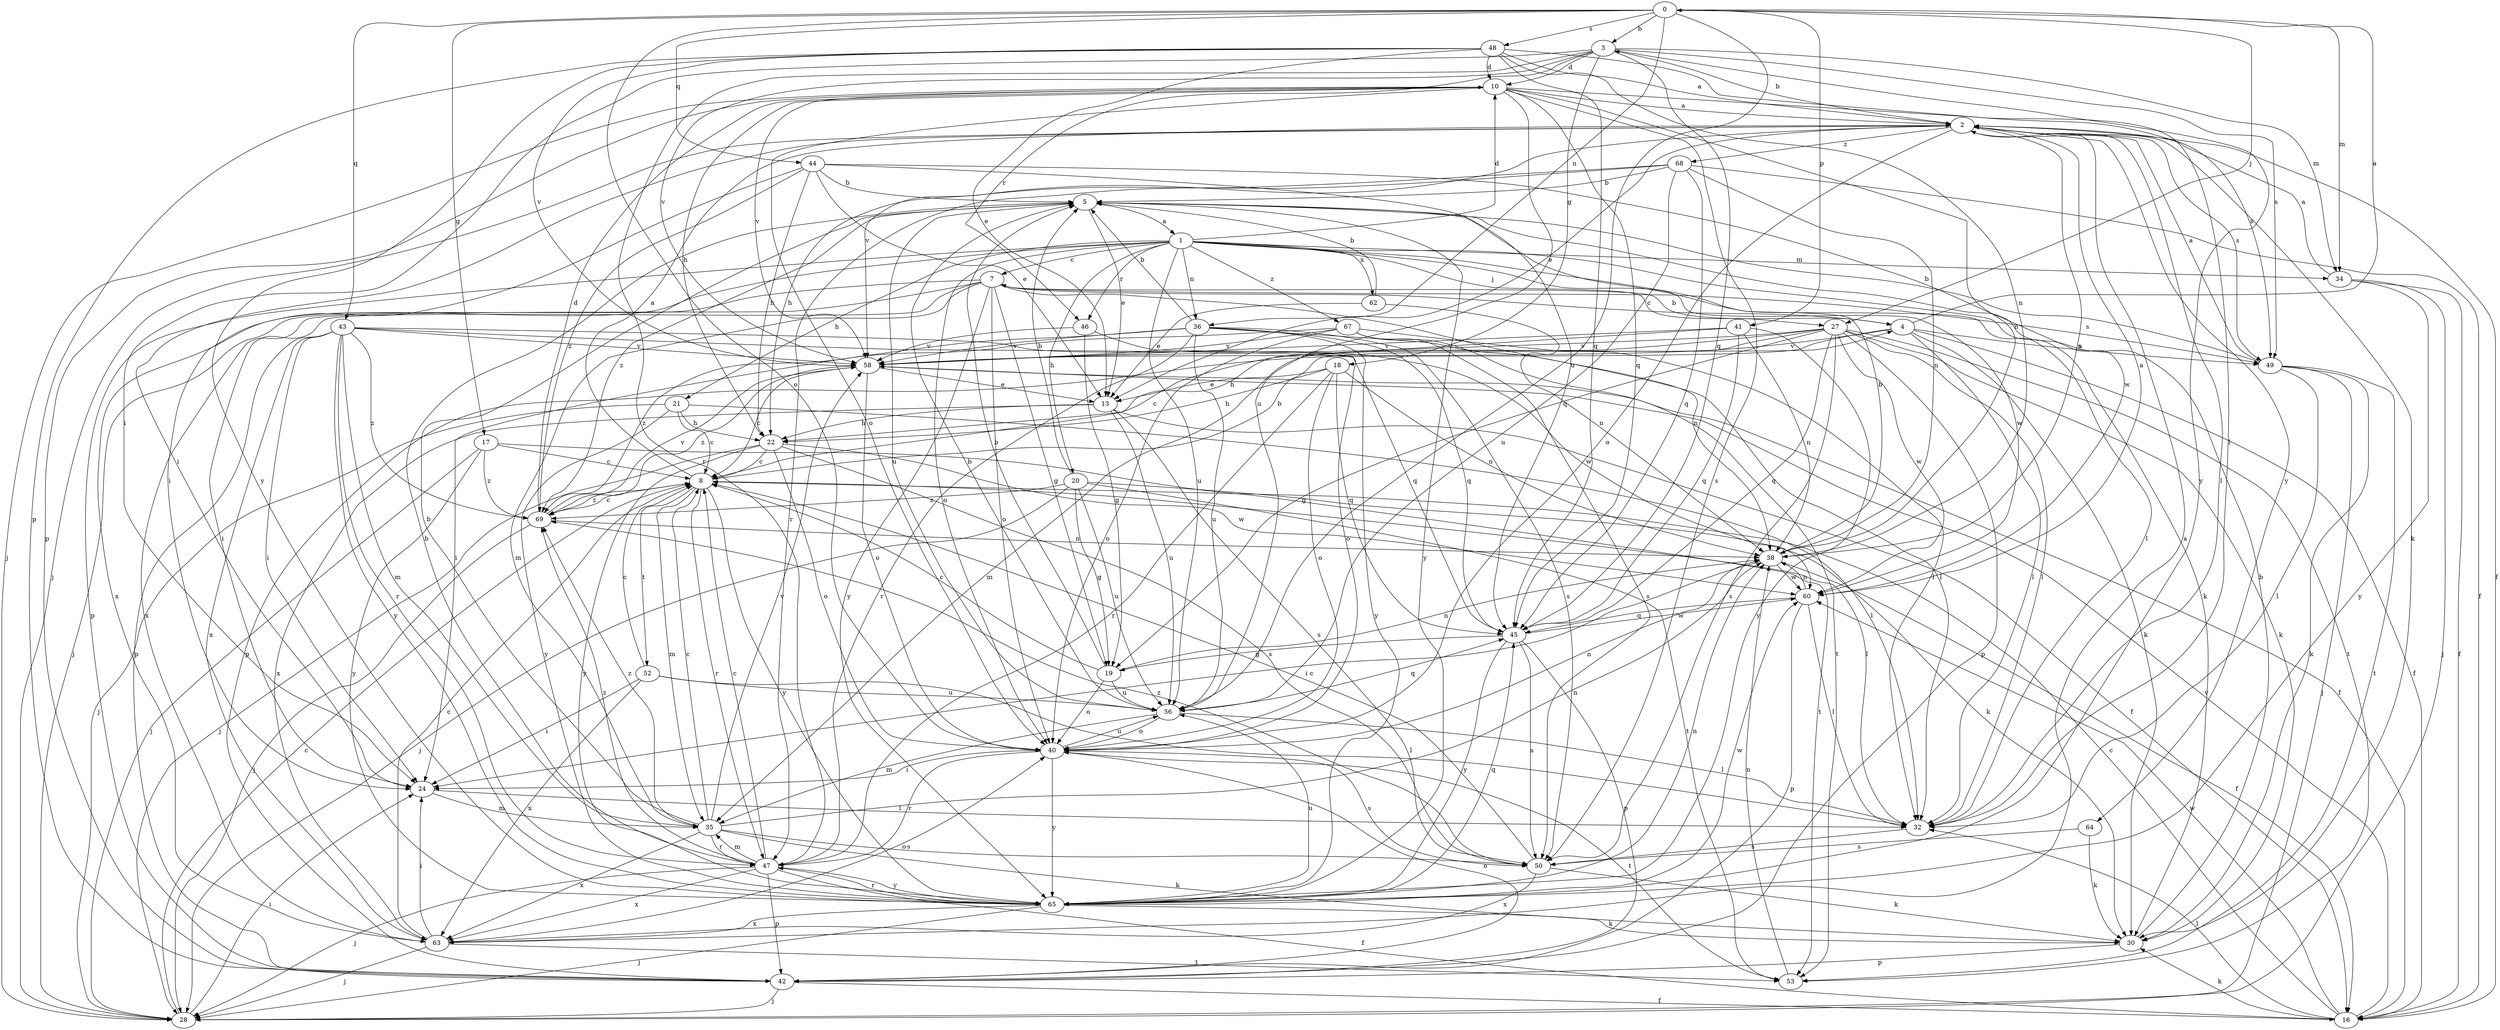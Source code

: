 strict digraph  {
0;
1;
2;
3;
4;
5;
7;
8;
10;
13;
16;
17;
18;
19;
20;
21;
22;
24;
27;
28;
30;
32;
34;
35;
36;
38;
40;
41;
42;
43;
44;
45;
46;
47;
48;
49;
50;
52;
53;
56;
58;
60;
62;
63;
64;
65;
67;
68;
69;
0 -> 3  [label=b];
0 -> 17  [label=g];
0 -> 27  [label=j];
0 -> 34  [label=m];
0 -> 36  [label=n];
0 -> 40  [label=o];
0 -> 41  [label=p];
0 -> 43  [label=q];
0 -> 44  [label=q];
0 -> 48  [label=s];
0 -> 56  [label=u];
1 -> 7  [label=c];
1 -> 10  [label=d];
1 -> 20  [label=h];
1 -> 21  [label=h];
1 -> 27  [label=j];
1 -> 30  [label=k];
1 -> 32  [label=l];
1 -> 34  [label=m];
1 -> 36  [label=n];
1 -> 40  [label=o];
1 -> 42  [label=p];
1 -> 46  [label=r];
1 -> 56  [label=u];
1 -> 60  [label=w];
1 -> 62  [label=x];
1 -> 63  [label=x];
1 -> 67  [label=z];
2 -> 3  [label=b];
2 -> 13  [label=e];
2 -> 16  [label=f];
2 -> 24  [label=i];
2 -> 28  [label=j];
2 -> 30  [label=k];
2 -> 32  [label=l];
2 -> 38  [label=n];
2 -> 40  [label=o];
2 -> 49  [label=s];
2 -> 58  [label=v];
2 -> 64  [label=y];
2 -> 68  [label=z];
3 -> 10  [label=d];
3 -> 18  [label=g];
3 -> 24  [label=i];
3 -> 34  [label=m];
3 -> 45  [label=q];
3 -> 46  [label=r];
3 -> 47  [label=r];
3 -> 49  [label=s];
3 -> 58  [label=v];
3 -> 65  [label=y];
4 -> 0  [label=a];
4 -> 7  [label=c];
4 -> 16  [label=f];
4 -> 30  [label=k];
4 -> 32  [label=l];
4 -> 42  [label=p];
4 -> 49  [label=s];
4 -> 58  [label=v];
5 -> 1  [label=a];
5 -> 13  [label=e];
5 -> 56  [label=u];
5 -> 65  [label=y];
5 -> 69  [label=z];
7 -> 4  [label=b];
7 -> 19  [label=g];
7 -> 24  [label=i];
7 -> 28  [label=j];
7 -> 35  [label=m];
7 -> 38  [label=n];
7 -> 40  [label=o];
7 -> 49  [label=s];
7 -> 63  [label=x];
7 -> 65  [label=y];
8 -> 2  [label=a];
8 -> 4  [label=b];
8 -> 32  [label=l];
8 -> 35  [label=m];
8 -> 47  [label=r];
8 -> 52  [label=t];
8 -> 65  [label=y];
8 -> 69  [label=z];
10 -> 2  [label=a];
10 -> 22  [label=h];
10 -> 28  [label=j];
10 -> 38  [label=n];
10 -> 40  [label=o];
10 -> 42  [label=p];
10 -> 45  [label=q];
10 -> 49  [label=s];
10 -> 50  [label=s];
10 -> 56  [label=u];
10 -> 58  [label=v];
13 -> 16  [label=f];
13 -> 22  [label=h];
13 -> 50  [label=s];
13 -> 56  [label=u];
13 -> 63  [label=x];
16 -> 8  [label=c];
16 -> 30  [label=k];
16 -> 32  [label=l];
16 -> 58  [label=v];
16 -> 60  [label=w];
17 -> 8  [label=c];
17 -> 28  [label=j];
17 -> 53  [label=t];
17 -> 65  [label=y];
17 -> 69  [label=z];
18 -> 13  [label=e];
18 -> 22  [label=h];
18 -> 38  [label=n];
18 -> 40  [label=o];
18 -> 45  [label=q];
18 -> 47  [label=r];
19 -> 5  [label=b];
19 -> 8  [label=c];
19 -> 38  [label=n];
19 -> 40  [label=o];
19 -> 56  [label=u];
20 -> 5  [label=b];
20 -> 19  [label=g];
20 -> 28  [label=j];
20 -> 30  [label=k];
20 -> 53  [label=t];
20 -> 56  [label=u];
20 -> 69  [label=z];
21 -> 8  [label=c];
21 -> 22  [label=h];
21 -> 28  [label=j];
21 -> 32  [label=l];
21 -> 65  [label=y];
22 -> 8  [label=c];
22 -> 28  [label=j];
22 -> 40  [label=o];
22 -> 50  [label=s];
22 -> 60  [label=w];
22 -> 65  [label=y];
24 -> 32  [label=l];
24 -> 35  [label=m];
27 -> 19  [label=g];
27 -> 22  [label=h];
27 -> 30  [label=k];
27 -> 32  [label=l];
27 -> 35  [label=m];
27 -> 42  [label=p];
27 -> 45  [label=q];
27 -> 50  [label=s];
27 -> 53  [label=t];
27 -> 58  [label=v];
27 -> 60  [label=w];
28 -> 8  [label=c];
28 -> 24  [label=i];
30 -> 5  [label=b];
30 -> 42  [label=p];
32 -> 50  [label=s];
34 -> 2  [label=a];
34 -> 16  [label=f];
34 -> 28  [label=j];
34 -> 65  [label=y];
35 -> 5  [label=b];
35 -> 8  [label=c];
35 -> 30  [label=k];
35 -> 38  [label=n];
35 -> 47  [label=r];
35 -> 50  [label=s];
35 -> 58  [label=v];
35 -> 63  [label=x];
35 -> 69  [label=z];
36 -> 5  [label=b];
36 -> 32  [label=l];
36 -> 45  [label=q];
36 -> 47  [label=r];
36 -> 50  [label=s];
36 -> 56  [label=u];
36 -> 58  [label=v];
36 -> 65  [label=y];
36 -> 69  [label=z];
38 -> 5  [label=b];
38 -> 16  [label=f];
38 -> 24  [label=i];
38 -> 60  [label=w];
40 -> 24  [label=i];
40 -> 38  [label=n];
40 -> 47  [label=r];
40 -> 50  [label=s];
40 -> 53  [label=t];
40 -> 56  [label=u];
40 -> 65  [label=y];
41 -> 8  [label=c];
41 -> 38  [label=n];
41 -> 45  [label=q];
41 -> 58  [label=v];
41 -> 65  [label=y];
42 -> 16  [label=f];
42 -> 28  [label=j];
42 -> 40  [label=o];
43 -> 24  [label=i];
43 -> 35  [label=m];
43 -> 42  [label=p];
43 -> 45  [label=q];
43 -> 47  [label=r];
43 -> 58  [label=v];
43 -> 60  [label=w];
43 -> 63  [label=x];
43 -> 65  [label=y];
43 -> 69  [label=z];
44 -> 5  [label=b];
44 -> 13  [label=e];
44 -> 22  [label=h];
44 -> 24  [label=i];
44 -> 45  [label=q];
44 -> 60  [label=w];
44 -> 69  [label=z];
45 -> 19  [label=g];
45 -> 42  [label=p];
45 -> 50  [label=s];
45 -> 60  [label=w];
45 -> 65  [label=y];
46 -> 19  [label=g];
46 -> 40  [label=o];
46 -> 58  [label=v];
47 -> 5  [label=b];
47 -> 8  [label=c];
47 -> 16  [label=f];
47 -> 28  [label=j];
47 -> 35  [label=m];
47 -> 42  [label=p];
47 -> 63  [label=x];
47 -> 65  [label=y];
47 -> 69  [label=z];
48 -> 2  [label=a];
48 -> 10  [label=d];
48 -> 13  [label=e];
48 -> 32  [label=l];
48 -> 38  [label=n];
48 -> 42  [label=p];
48 -> 45  [label=q];
48 -> 58  [label=v];
48 -> 65  [label=y];
49 -> 2  [label=a];
49 -> 5  [label=b];
49 -> 28  [label=j];
49 -> 30  [label=k];
49 -> 32  [label=l];
49 -> 53  [label=t];
50 -> 8  [label=c];
50 -> 30  [label=k];
50 -> 63  [label=x];
50 -> 69  [label=z];
52 -> 8  [label=c];
52 -> 24  [label=i];
52 -> 32  [label=l];
52 -> 56  [label=u];
52 -> 63  [label=x];
53 -> 38  [label=n];
56 -> 5  [label=b];
56 -> 32  [label=l];
56 -> 35  [label=m];
56 -> 40  [label=o];
56 -> 45  [label=q];
58 -> 8  [label=c];
58 -> 13  [label=e];
58 -> 16  [label=f];
58 -> 40  [label=o];
58 -> 69  [label=z];
60 -> 2  [label=a];
60 -> 32  [label=l];
60 -> 38  [label=n];
60 -> 42  [label=p];
60 -> 45  [label=q];
62 -> 5  [label=b];
62 -> 13  [label=e];
62 -> 38  [label=n];
63 -> 2  [label=a];
63 -> 8  [label=c];
63 -> 24  [label=i];
63 -> 28  [label=j];
63 -> 40  [label=o];
63 -> 53  [label=t];
64 -> 30  [label=k];
64 -> 50  [label=s];
65 -> 28  [label=j];
65 -> 30  [label=k];
65 -> 38  [label=n];
65 -> 45  [label=q];
65 -> 47  [label=r];
65 -> 56  [label=u];
65 -> 60  [label=w];
65 -> 63  [label=x];
67 -> 24  [label=i];
67 -> 32  [label=l];
67 -> 40  [label=o];
67 -> 50  [label=s];
67 -> 53  [label=t];
67 -> 58  [label=v];
68 -> 5  [label=b];
68 -> 16  [label=f];
68 -> 22  [label=h];
68 -> 38  [label=n];
68 -> 45  [label=q];
68 -> 47  [label=r];
68 -> 56  [label=u];
69 -> 8  [label=c];
69 -> 10  [label=d];
69 -> 28  [label=j];
69 -> 38  [label=n];
69 -> 58  [label=v];
}
